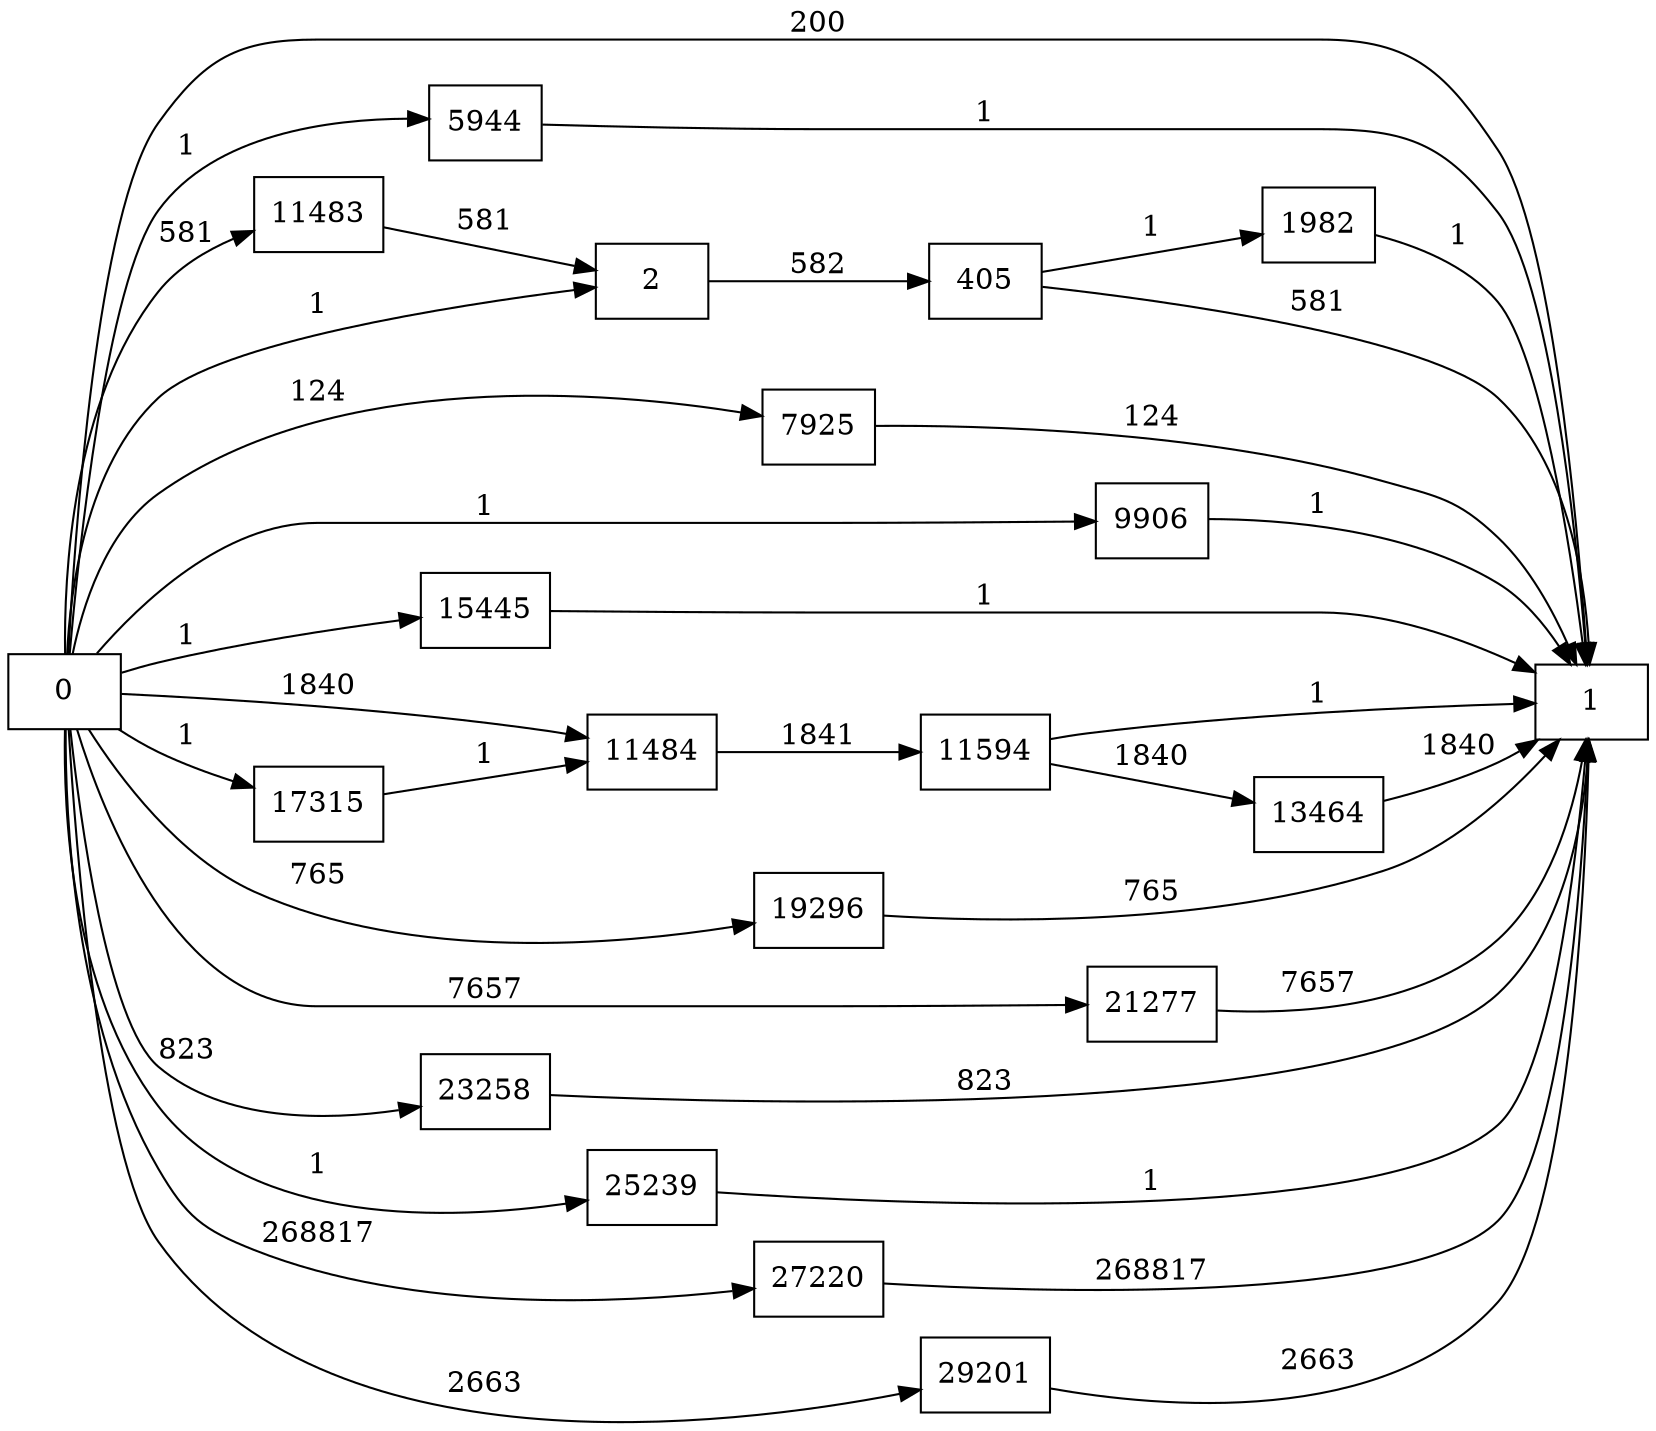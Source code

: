 digraph {
	graph [rankdir=LR]
	node [shape=rectangle]
	2 -> 405 [label=582]
	405 -> 1 [label=581]
	405 -> 1982 [label=1]
	1982 -> 1 [label=1]
	5944 -> 1 [label=1]
	7925 -> 1 [label=124]
	9906 -> 1 [label=1]
	11483 -> 2 [label=581]
	11484 -> 11594 [label=1841]
	11594 -> 1 [label=1]
	11594 -> 13464 [label=1840]
	13464 -> 1 [label=1840]
	15445 -> 1 [label=1]
	17315 -> 11484 [label=1]
	19296 -> 1 [label=765]
	21277 -> 1 [label=7657]
	23258 -> 1 [label=823]
	25239 -> 1 [label=1]
	27220 -> 1 [label=268817]
	29201 -> 1 [label=2663]
	0 -> 2 [label=1]
	0 -> 11484 [label=1840]
	0 -> 1 [label=200]
	0 -> 5944 [label=1]
	0 -> 7925 [label=124]
	0 -> 9906 [label=1]
	0 -> 11483 [label=581]
	0 -> 15445 [label=1]
	0 -> 17315 [label=1]
	0 -> 19296 [label=765]
	0 -> 21277 [label=7657]
	0 -> 23258 [label=823]
	0 -> 25239 [label=1]
	0 -> 27220 [label=268817]
	0 -> 29201 [label=2663]
}
